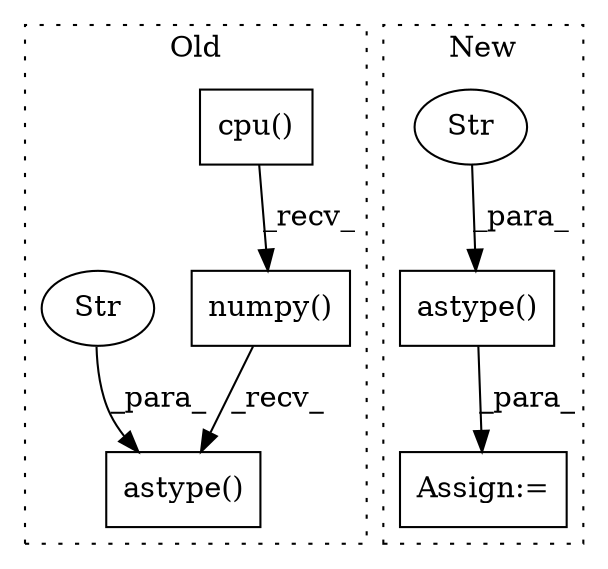digraph G {
subgraph cluster0 {
1 [label="cpu()" a="75" s="4393" l="17" shape="box"];
3 [label="numpy()" a="75" s="4393" l="25" shape="box"];
6 [label="astype()" a="75" s="5061,5099" l="31,1" shape="box"];
7 [label="Str" a="66" s="5092" l="7" shape="ellipse"];
label = "Old";
style="dotted";
}
subgraph cluster1 {
2 [label="astype()" a="75" s="5653,5693" l="33,1" shape="box"];
4 [label="Assign:=" a="68" s="5650" l="3" shape="box"];
5 [label="Str" a="66" s="5686" l="7" shape="ellipse"];
label = "New";
style="dotted";
}
1 -> 3 [label="_recv_"];
2 -> 4 [label="_para_"];
3 -> 6 [label="_recv_"];
5 -> 2 [label="_para_"];
7 -> 6 [label="_para_"];
}